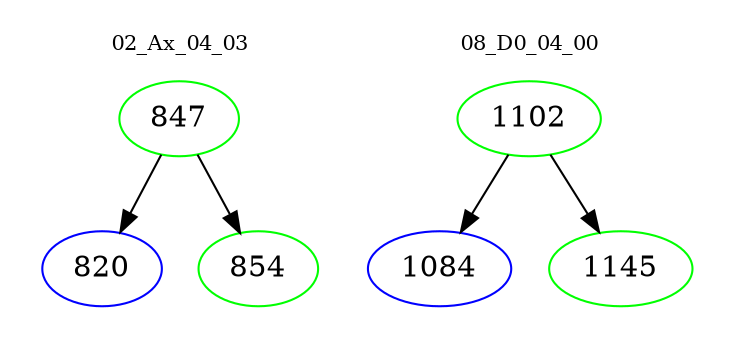 digraph{
subgraph cluster_0 {
color = white
label = "02_Ax_04_03";
fontsize=10;
T0_847 [label="847", color="green"]
T0_847 -> T0_820 [color="black"]
T0_820 [label="820", color="blue"]
T0_847 -> T0_854 [color="black"]
T0_854 [label="854", color="green"]
}
subgraph cluster_1 {
color = white
label = "08_D0_04_00";
fontsize=10;
T1_1102 [label="1102", color="green"]
T1_1102 -> T1_1084 [color="black"]
T1_1084 [label="1084", color="blue"]
T1_1102 -> T1_1145 [color="black"]
T1_1145 [label="1145", color="green"]
}
}
